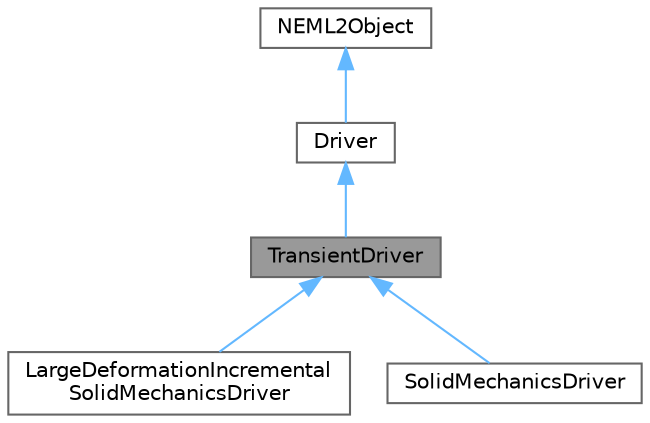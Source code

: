 digraph "TransientDriver"
{
 // LATEX_PDF_SIZE
  bgcolor="transparent";
  edge [fontname=Helvetica,fontsize=10,labelfontname=Helvetica,labelfontsize=10];
  node [fontname=Helvetica,fontsize=10,shape=box,height=0.2,width=0.4];
  Node1 [id="Node000001",label="TransientDriver",height=0.2,width=0.4,color="gray40", fillcolor="grey60", style="filled", fontcolor="black",tooltip="The driver for a transient initial-value problem."];
  Node2 -> Node1 [id="edge1_Node000001_Node000002",dir="back",color="steelblue1",style="solid",tooltip=" "];
  Node2 [id="Node000002",label="Driver",height=0.2,width=0.4,color="gray40", fillcolor="white", style="filled",URL="$classneml2_1_1Driver.html",tooltip="The Driver drives the execution of a NEML2 Model."];
  Node3 -> Node2 [id="edge2_Node000002_Node000003",dir="back",color="steelblue1",style="solid",tooltip=" "];
  Node3 [id="Node000003",label="NEML2Object",height=0.2,width=0.4,color="gray40", fillcolor="white", style="filled",URL="$classneml2_1_1NEML2Object.html",tooltip="The base class of all \"manufacturable\" objects in the NEML2 library."];
  Node1 -> Node4 [id="edge3_Node000001_Node000004",dir="back",color="steelblue1",style="solid",tooltip=" "];
  Node4 [id="Node000004",label="LargeDeformationIncremental\lSolidMechanicsDriver",height=0.2,width=0.4,color="gray40", fillcolor="white", style="filled",URL="$classneml2_1_1LargeDeformationIncrementalSolidMechanicsDriver.html",tooltip="The transient driver specialized for solid mechanics problems."];
  Node1 -> Node5 [id="edge4_Node000001_Node000005",dir="back",color="steelblue1",style="solid",tooltip=" "];
  Node5 [id="Node000005",label="SolidMechanicsDriver",height=0.2,width=0.4,color="gray40", fillcolor="white", style="filled",URL="$classneml2_1_1SolidMechanicsDriver.html",tooltip="The transient driver specialized for solid mechanics problems."];
}
